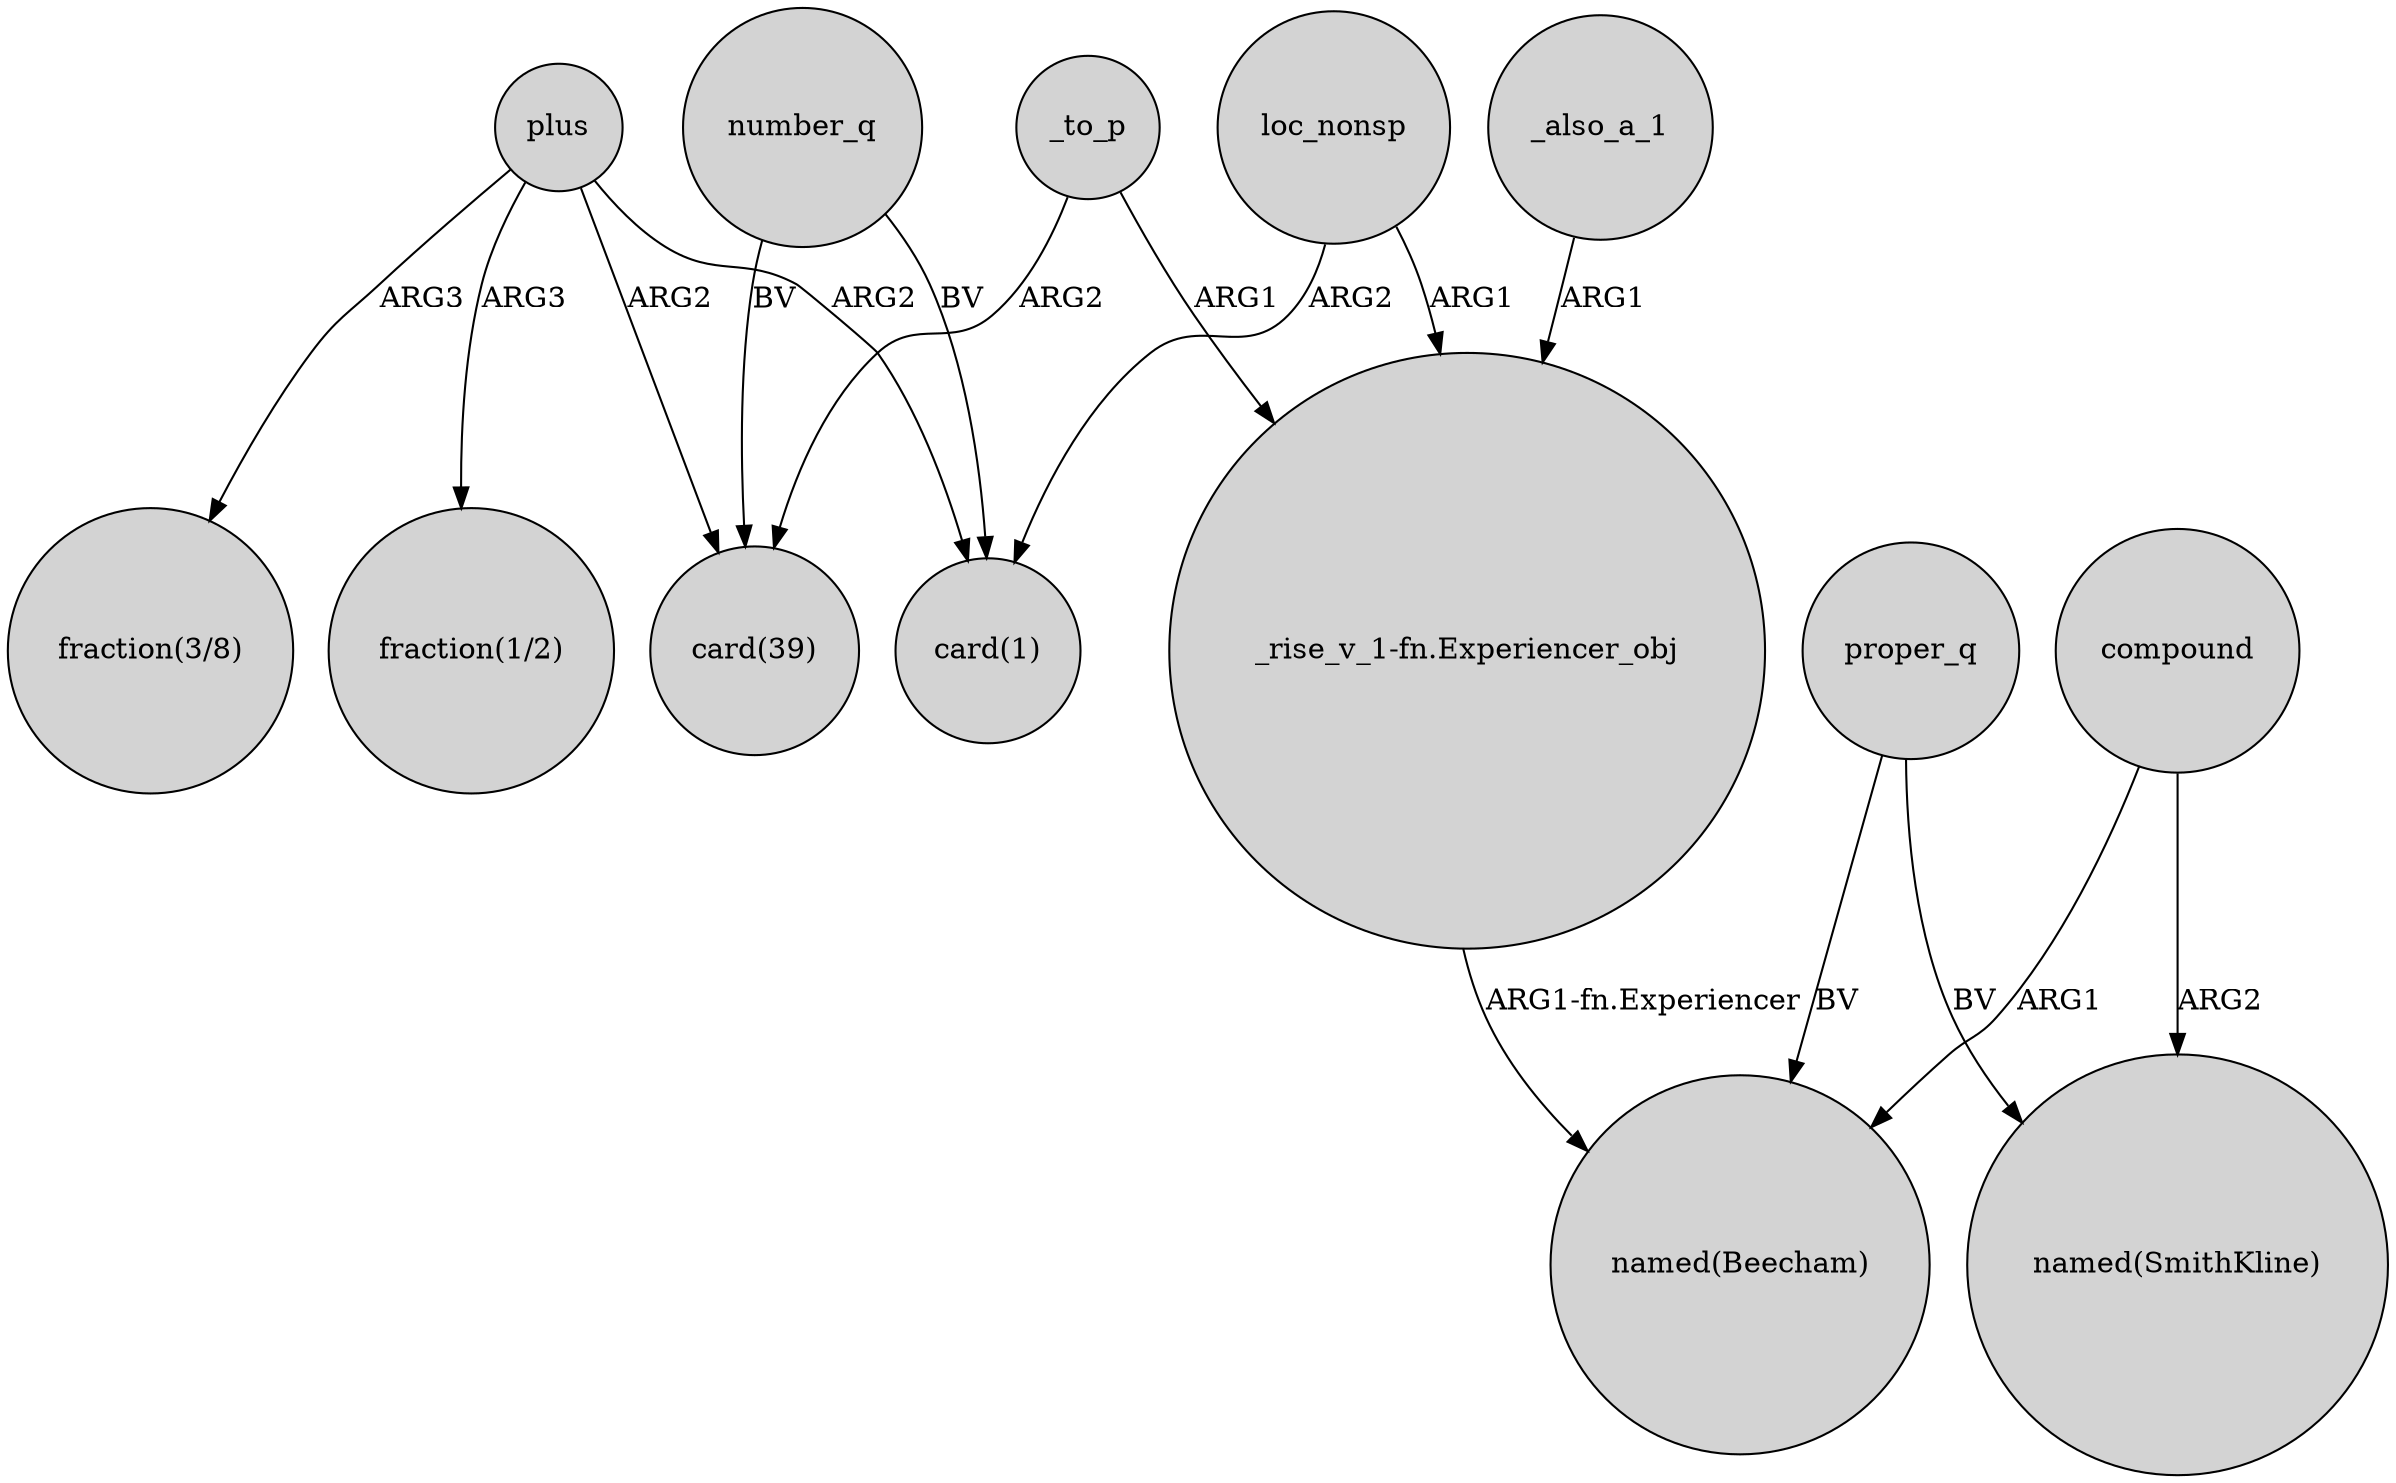digraph {
	node [shape=circle style=filled]
	_to_p -> "card(39)" [label=ARG2]
	_also_a_1 -> "_rise_v_1-fn.Experiencer_obj" [label=ARG1]
	compound -> "named(Beecham)" [label=ARG1]
	plus -> "card(39)" [label=ARG2]
	_to_p -> "_rise_v_1-fn.Experiencer_obj" [label=ARG1]
	proper_q -> "named(Beecham)" [label=BV]
	loc_nonsp -> "card(1)" [label=ARG2]
	number_q -> "card(1)" [label=BV]
	plus -> "fraction(3/8)" [label=ARG3]
	"_rise_v_1-fn.Experiencer_obj" -> "named(Beecham)" [label="ARG1-fn.Experiencer"]
	plus -> "card(1)" [label=ARG2]
	compound -> "named(SmithKline)" [label=ARG2]
	loc_nonsp -> "_rise_v_1-fn.Experiencer_obj" [label=ARG1]
	plus -> "fraction(1/2)" [label=ARG3]
	number_q -> "card(39)" [label=BV]
	proper_q -> "named(SmithKline)" [label=BV]
}
